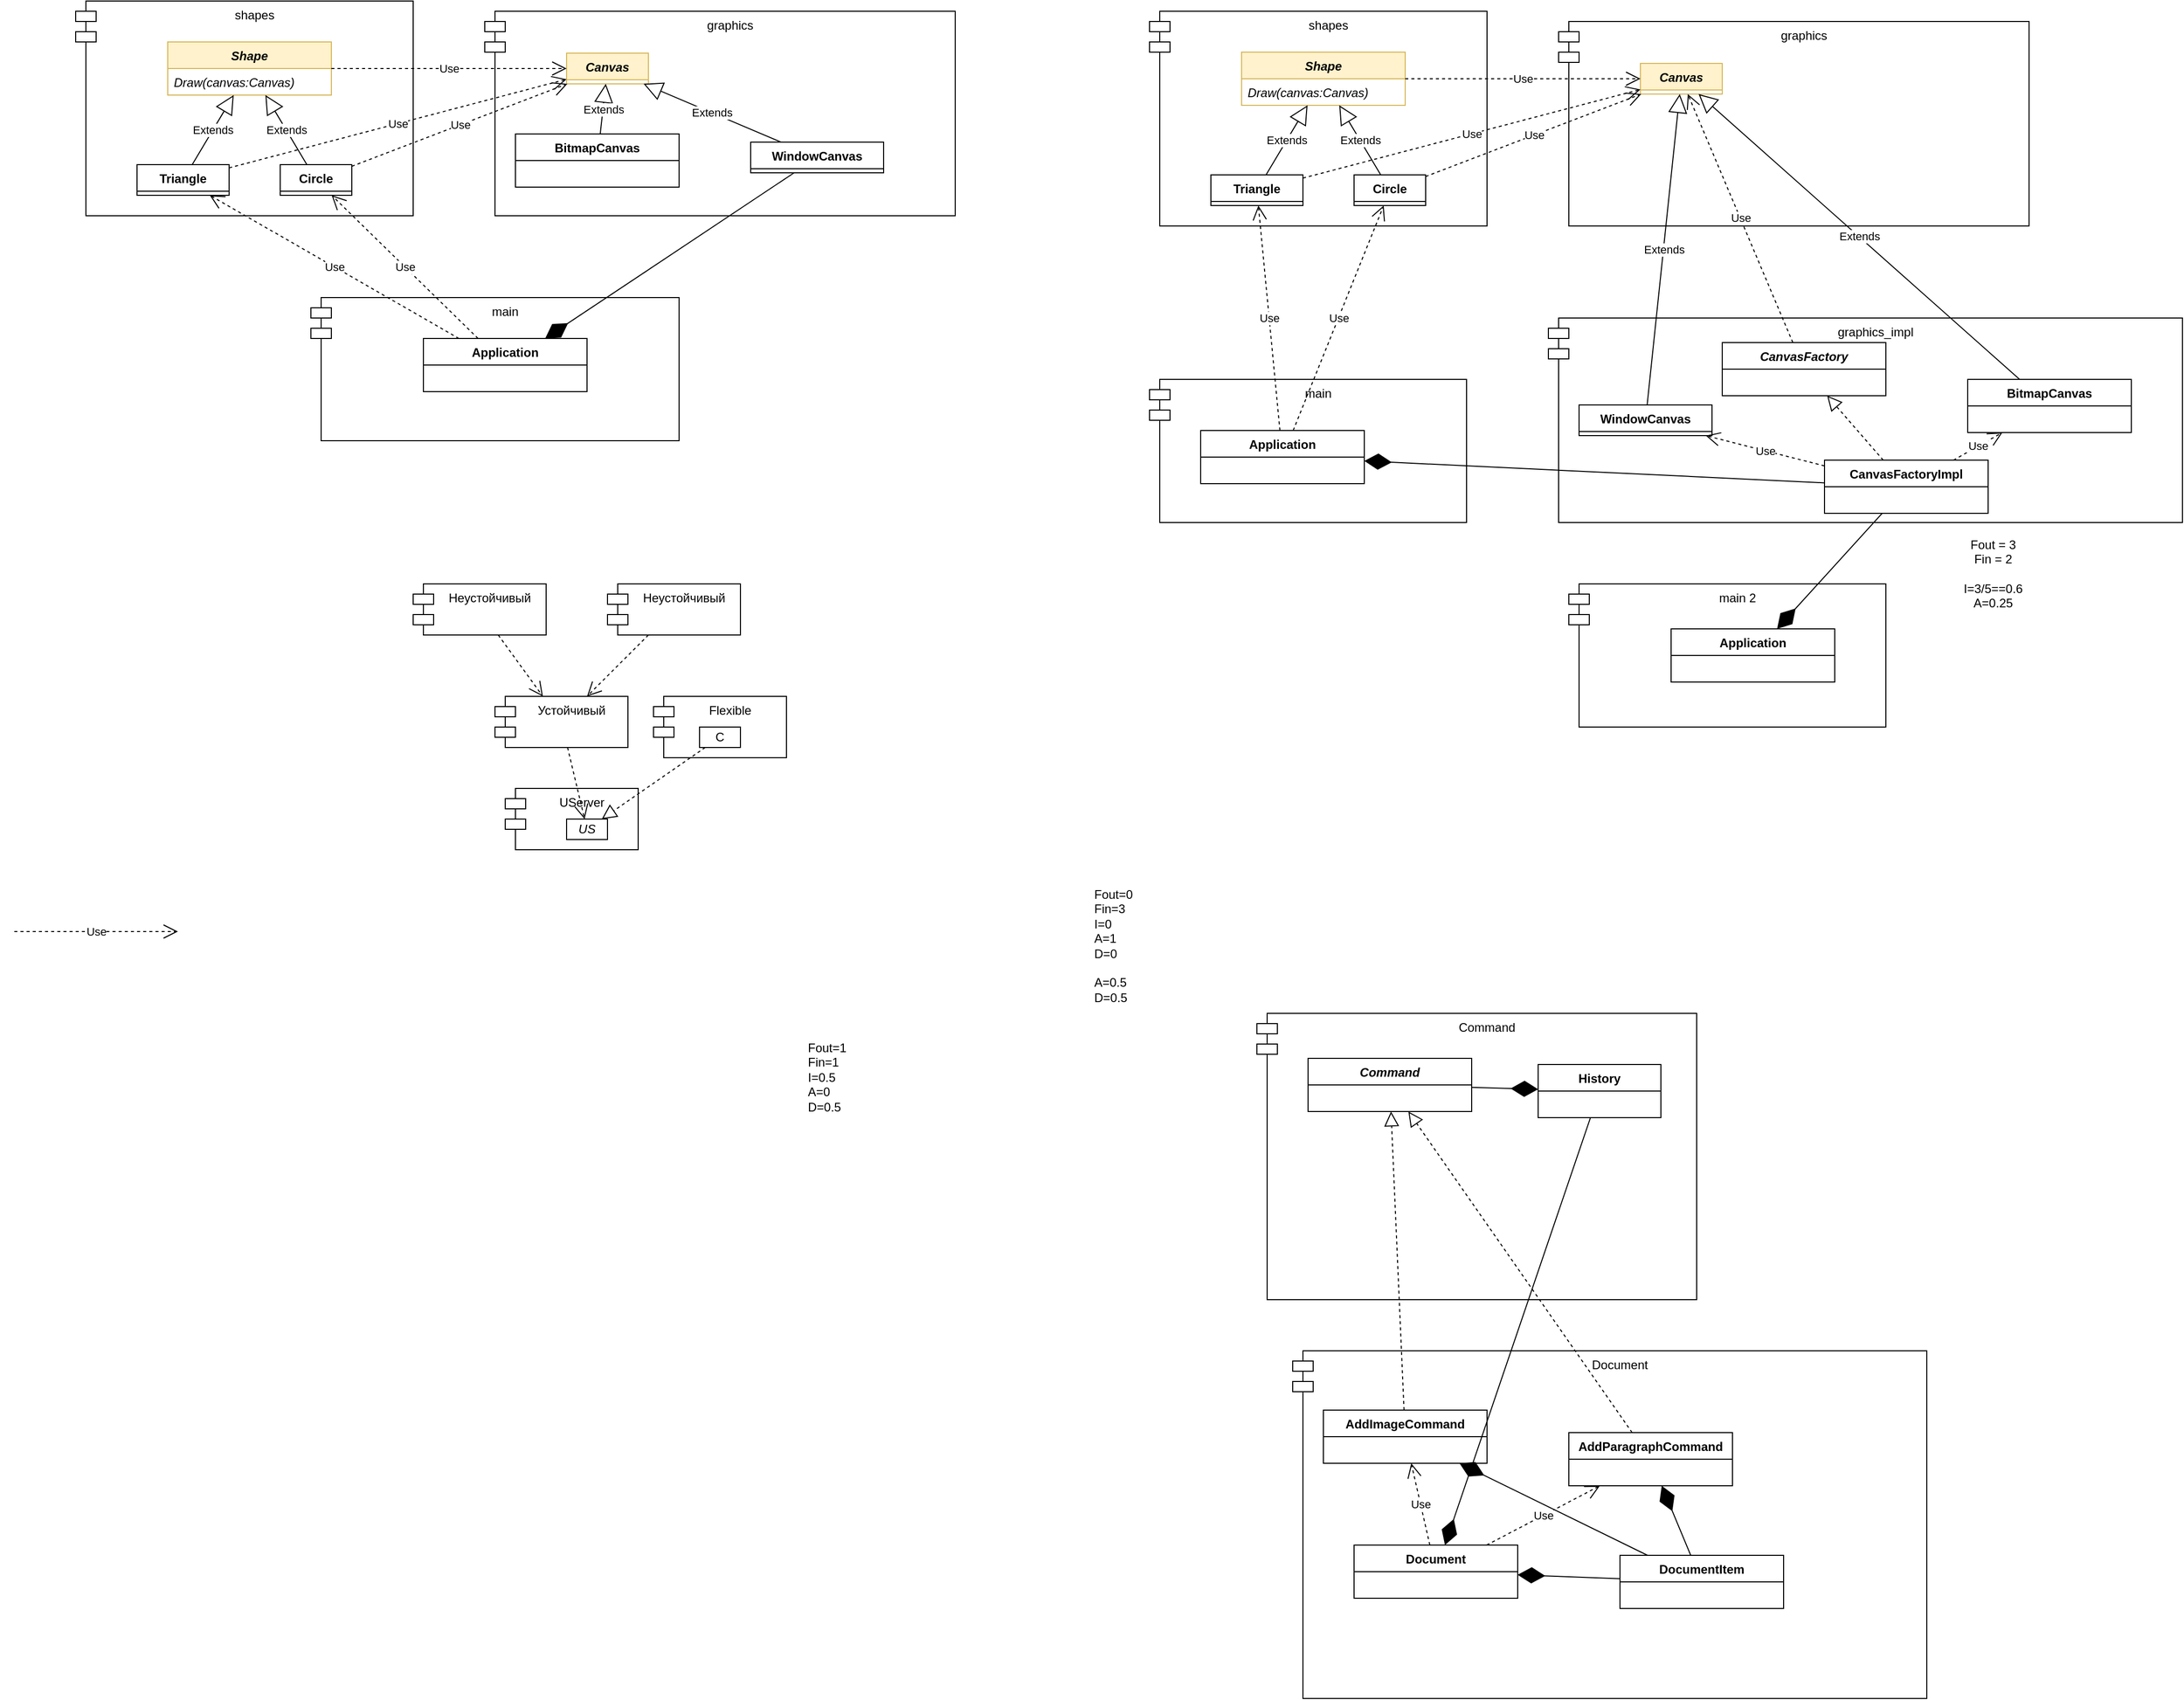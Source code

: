 <mxfile version="25.0.2">
  <diagram name="Page-1" id="x4i7u47j-QyjUtT9_2pe">
    <mxGraphModel dx="1195" dy="697" grid="1" gridSize="10" guides="1" tooltips="1" connect="1" arrows="1" fold="1" page="1" pageScale="1" pageWidth="850" pageHeight="1100" math="0" shadow="0">
      <root>
        <mxCell id="0" />
        <mxCell id="1" parent="0" />
        <mxCell id="hOXXNhxOfpeRh7P0uyk5-47" value="Document" style="shape=module;align=left;spacingLeft=20;align=center;verticalAlign=top;whiteSpace=wrap;html=1;" vertex="1" parent="1">
          <mxGeometry x="1310" y="1590" width="620" height="340" as="geometry" />
        </mxCell>
        <mxCell id="hOXXNhxOfpeRh7P0uyk5-25" value="main 2" style="shape=module;align=left;spacingLeft=20;align=center;verticalAlign=top;whiteSpace=wrap;html=1;" vertex="1" parent="1">
          <mxGeometry x="1580" y="840" width="310" height="140" as="geometry" />
        </mxCell>
        <mxCell id="hOXXNhxOfpeRh7P0uyk5-22" value="graphics_impl" style="shape=module;align=left;spacingLeft=20;align=center;verticalAlign=top;whiteSpace=wrap;html=1;" vertex="1" parent="1">
          <mxGeometry x="1560" y="580" width="620" height="200" as="geometry" />
        </mxCell>
        <mxCell id="hOXXNhxOfpeRh7P0uyk5-15" value="main" style="shape=module;align=left;spacingLeft=20;align=center;verticalAlign=top;whiteSpace=wrap;html=1;" vertex="1" parent="1">
          <mxGeometry x="1170" y="640" width="310" height="140" as="geometry" />
        </mxCell>
        <mxCell id="duJDVojoRx_qbbgkANKf-5" value="shapes" style="shape=module;align=left;spacingLeft=20;align=center;verticalAlign=top;whiteSpace=wrap;html=1;" parent="1" vertex="1">
          <mxGeometry x="120" y="270" width="330" height="210" as="geometry" />
        </mxCell>
        <mxCell id="duJDVojoRx_qbbgkANKf-10" value="Shape" style="swimlane;fontStyle=3;align=center;verticalAlign=top;childLayout=stackLayout;horizontal=1;startSize=26;horizontalStack=0;resizeParent=1;resizeParentMax=0;resizeLast=0;collapsible=1;marginBottom=0;whiteSpace=wrap;html=1;fillColor=#fff2cc;strokeColor=#d6b656;" parent="1" vertex="1">
          <mxGeometry x="210" y="310" width="160" height="52" as="geometry">
            <mxRectangle x="250" y="320" width="80" height="30" as="alternateBounds" />
          </mxGeometry>
        </mxCell>
        <mxCell id="duJDVojoRx_qbbgkANKf-16" value="Draw(canvas:Canvas)" style="text;strokeColor=none;fillColor=none;align=left;verticalAlign=top;spacingLeft=4;spacingRight=4;overflow=hidden;rotatable=0;points=[[0,0.5],[1,0.5]];portConstraint=eastwest;whiteSpace=wrap;html=1;fontStyle=2" parent="duJDVojoRx_qbbgkANKf-10" vertex="1">
          <mxGeometry y="26" width="160" height="26" as="geometry" />
        </mxCell>
        <mxCell id="duJDVojoRx_qbbgkANKf-14" value="Triangle" style="swimlane;fontStyle=1;align=center;verticalAlign=top;childLayout=stackLayout;horizontal=1;startSize=26;horizontalStack=0;resizeParent=1;resizeParentMax=0;resizeLast=0;collapsible=1;marginBottom=0;whiteSpace=wrap;html=1;" parent="1" vertex="1" collapsed="1">
          <mxGeometry x="180" y="430" width="90" height="30" as="geometry">
            <mxRectangle x="160" y="680" width="160" height="52" as="alternateBounds" />
          </mxGeometry>
        </mxCell>
        <mxCell id="duJDVojoRx_qbbgkANKf-15" value="Circle" style="swimlane;fontStyle=1;align=center;verticalAlign=top;childLayout=stackLayout;horizontal=1;startSize=26;horizontalStack=0;resizeParent=1;resizeParentMax=0;resizeLast=0;collapsible=1;marginBottom=0;whiteSpace=wrap;html=1;" parent="1" vertex="1" collapsed="1">
          <mxGeometry x="320" y="430" width="70" height="30" as="geometry">
            <mxRectangle x="360" y="680" width="160" height="52" as="alternateBounds" />
          </mxGeometry>
        </mxCell>
        <mxCell id="duJDVojoRx_qbbgkANKf-17" value="Extends" style="endArrow=block;endSize=16;endFill=0;html=1;rounded=0;" parent="1" source="duJDVojoRx_qbbgkANKf-14" target="duJDVojoRx_qbbgkANKf-10" edge="1">
          <mxGeometry width="160" relative="1" as="geometry">
            <mxPoint x="240" y="640" as="sourcePoint" />
            <mxPoint x="400" y="640" as="targetPoint" />
          </mxGeometry>
        </mxCell>
        <mxCell id="duJDVojoRx_qbbgkANKf-18" value="Extends" style="endArrow=block;endSize=16;endFill=0;html=1;rounded=0;" parent="1" source="duJDVojoRx_qbbgkANKf-15" target="duJDVojoRx_qbbgkANKf-10" edge="1">
          <mxGeometry width="160" relative="1" as="geometry">
            <mxPoint x="240" y="640" as="sourcePoint" />
            <mxPoint x="400" y="640" as="targetPoint" />
          </mxGeometry>
        </mxCell>
        <mxCell id="duJDVojoRx_qbbgkANKf-19" value="graphics" style="shape=module;align=left;spacingLeft=20;align=center;verticalAlign=top;whiteSpace=wrap;html=1;" parent="1" vertex="1">
          <mxGeometry x="520" y="280" width="460" height="200" as="geometry" />
        </mxCell>
        <mxCell id="duJDVojoRx_qbbgkANKf-24" value="&lt;i&gt;Canvas&lt;/i&gt;" style="swimlane;fontStyle=1;align=center;verticalAlign=top;childLayout=stackLayout;horizontal=1;startSize=26;horizontalStack=0;resizeParent=1;resizeParentMax=0;resizeLast=0;collapsible=1;marginBottom=0;whiteSpace=wrap;html=1;fillColor=#fff2cc;strokeColor=#d6b656;" parent="1" vertex="1" collapsed="1">
          <mxGeometry x="600" y="321" width="80" height="30" as="geometry">
            <mxRectangle x="660" y="280" width="160" height="52" as="alternateBounds" />
          </mxGeometry>
        </mxCell>
        <mxCell id="duJDVojoRx_qbbgkANKf-29" value="&lt;span style=&quot;font-style: normal;&quot;&gt;BitmapCanvas&lt;/span&gt;" style="swimlane;fontStyle=3;align=center;verticalAlign=top;childLayout=stackLayout;horizontal=1;startSize=26;horizontalStack=0;resizeParent=1;resizeParentMax=0;resizeLast=0;collapsible=1;marginBottom=0;whiteSpace=wrap;html=1;" parent="1" vertex="1">
          <mxGeometry x="550" y="400" width="160" height="52" as="geometry" />
        </mxCell>
        <mxCell id="duJDVojoRx_qbbgkANKf-30" value="&lt;span style=&quot;font-style: normal;&quot;&gt;WindowCanvas&lt;/span&gt;" style="swimlane;fontStyle=3;align=center;verticalAlign=top;childLayout=stackLayout;horizontal=1;startSize=26;horizontalStack=0;resizeParent=1;resizeParentMax=0;resizeLast=0;collapsible=1;marginBottom=0;whiteSpace=wrap;html=1;" parent="1" vertex="1" collapsed="1">
          <mxGeometry x="780" y="408" width="130" height="30" as="geometry">
            <mxRectangle x="780" y="408" width="160" height="52" as="alternateBounds" />
          </mxGeometry>
        </mxCell>
        <mxCell id="duJDVojoRx_qbbgkANKf-31" value="Use" style="endArrow=open;endSize=12;dashed=1;html=1;rounded=0;" parent="1" source="duJDVojoRx_qbbgkANKf-10" target="duJDVojoRx_qbbgkANKf-24" edge="1">
          <mxGeometry width="160" relative="1" as="geometry">
            <mxPoint x="510" y="560" as="sourcePoint" />
            <mxPoint x="670" y="560" as="targetPoint" />
          </mxGeometry>
        </mxCell>
        <mxCell id="duJDVojoRx_qbbgkANKf-32" value="Extends" style="endArrow=block;endSize=16;endFill=0;html=1;rounded=0;" parent="1" source="duJDVojoRx_qbbgkANKf-29" target="duJDVojoRx_qbbgkANKf-24" edge="1">
          <mxGeometry width="160" relative="1" as="geometry">
            <mxPoint x="700" y="560" as="sourcePoint" />
            <mxPoint x="860" y="560" as="targetPoint" />
          </mxGeometry>
        </mxCell>
        <mxCell id="duJDVojoRx_qbbgkANKf-33" value="Extends" style="endArrow=block;endSize=16;endFill=0;html=1;rounded=0;" parent="1" source="duJDVojoRx_qbbgkANKf-30" target="duJDVojoRx_qbbgkANKf-24" edge="1">
          <mxGeometry width="160" relative="1" as="geometry">
            <mxPoint x="700" y="560" as="sourcePoint" />
            <mxPoint x="860" y="560" as="targetPoint" />
          </mxGeometry>
        </mxCell>
        <mxCell id="duJDVojoRx_qbbgkANKf-34" value="main" style="shape=module;align=left;spacingLeft=20;align=center;verticalAlign=top;whiteSpace=wrap;html=1;" parent="1" vertex="1">
          <mxGeometry x="350" y="560" width="360" height="140" as="geometry" />
        </mxCell>
        <mxCell id="duJDVojoRx_qbbgkANKf-35" value="Application" style="swimlane;fontStyle=1;align=center;verticalAlign=top;childLayout=stackLayout;horizontal=1;startSize=26;horizontalStack=0;resizeParent=1;resizeParentMax=0;resizeLast=0;collapsible=1;marginBottom=0;whiteSpace=wrap;html=1;" parent="1" vertex="1">
          <mxGeometry x="460" y="600" width="160" height="52" as="geometry" />
        </mxCell>
        <mxCell id="duJDVojoRx_qbbgkANKf-39" value="" style="endArrow=diamondThin;endFill=1;endSize=24;html=1;rounded=0;" parent="1" source="duJDVojoRx_qbbgkANKf-30" target="duJDVojoRx_qbbgkANKf-35" edge="1">
          <mxGeometry width="160" relative="1" as="geometry">
            <mxPoint x="500" y="530" as="sourcePoint" />
            <mxPoint x="660" y="530" as="targetPoint" />
          </mxGeometry>
        </mxCell>
        <mxCell id="duJDVojoRx_qbbgkANKf-40" value="Use" style="endArrow=open;endSize=12;dashed=1;html=1;rounded=0;" parent="1" source="duJDVojoRx_qbbgkANKf-35" target="duJDVojoRx_qbbgkANKf-15" edge="1">
          <mxGeometry width="160" relative="1" as="geometry">
            <mxPoint x="400" y="560" as="sourcePoint" />
            <mxPoint x="560" y="560" as="targetPoint" />
          </mxGeometry>
        </mxCell>
        <mxCell id="duJDVojoRx_qbbgkANKf-41" value="Use" style="endArrow=open;endSize=12;dashed=1;html=1;rounded=0;" parent="1" source="duJDVojoRx_qbbgkANKf-35" target="duJDVojoRx_qbbgkANKf-14" edge="1">
          <mxGeometry width="160" relative="1" as="geometry">
            <mxPoint x="400" y="560" as="sourcePoint" />
            <mxPoint x="560" y="560" as="targetPoint" />
          </mxGeometry>
        </mxCell>
        <mxCell id="duJDVojoRx_qbbgkANKf-42" value="Use" style="endArrow=open;endSize=12;dashed=1;html=1;rounded=0;" parent="1" source="duJDVojoRx_qbbgkANKf-15" target="duJDVojoRx_qbbgkANKf-24" edge="1">
          <mxGeometry width="160" relative="1" as="geometry">
            <mxPoint x="460" y="500" as="sourcePoint" />
            <mxPoint x="620" y="500" as="targetPoint" />
          </mxGeometry>
        </mxCell>
        <mxCell id="duJDVojoRx_qbbgkANKf-43" value="Use" style="endArrow=open;endSize=12;dashed=1;html=1;rounded=0;" parent="1" source="duJDVojoRx_qbbgkANKf-14" target="duJDVojoRx_qbbgkANKf-24" edge="1">
          <mxGeometry width="160" relative="1" as="geometry">
            <mxPoint x="460" y="500" as="sourcePoint" />
            <mxPoint x="620" y="500" as="targetPoint" />
          </mxGeometry>
        </mxCell>
        <mxCell id="duJDVojoRx_qbbgkANKf-44" value="Неустойчивый" style="shape=module;align=left;spacingLeft=20;align=center;verticalAlign=top;whiteSpace=wrap;html=1;" parent="1" vertex="1">
          <mxGeometry x="450" y="840" width="130" height="50" as="geometry" />
        </mxCell>
        <mxCell id="duJDVojoRx_qbbgkANKf-45" value="Неустойчивый" style="shape=module;align=left;spacingLeft=20;align=center;verticalAlign=top;whiteSpace=wrap;html=1;" parent="1" vertex="1">
          <mxGeometry x="640" y="840" width="130" height="50" as="geometry" />
        </mxCell>
        <mxCell id="duJDVojoRx_qbbgkANKf-46" value="Устойчивый" style="shape=module;align=left;spacingLeft=20;align=center;verticalAlign=top;whiteSpace=wrap;html=1;" parent="1" vertex="1">
          <mxGeometry x="530" y="950" width="130" height="50" as="geometry" />
        </mxCell>
        <mxCell id="duJDVojoRx_qbbgkANKf-47" value="UServer" style="shape=module;align=left;spacingLeft=20;align=center;verticalAlign=top;whiteSpace=wrap;html=1;" parent="1" vertex="1">
          <mxGeometry x="540" y="1040" width="130" height="60" as="geometry" />
        </mxCell>
        <mxCell id="duJDVojoRx_qbbgkANKf-48" value="US" style="html=1;whiteSpace=wrap;fontStyle=2" parent="1" vertex="1">
          <mxGeometry x="600" y="1070" width="40" height="20" as="geometry" />
        </mxCell>
        <mxCell id="duJDVojoRx_qbbgkANKf-49" value="Flexible" style="shape=module;align=left;spacingLeft=20;align=center;verticalAlign=top;whiteSpace=wrap;html=1;" parent="1" vertex="1">
          <mxGeometry x="685" y="950" width="130" height="60" as="geometry" />
        </mxCell>
        <mxCell id="duJDVojoRx_qbbgkANKf-50" value="C" style="html=1;whiteSpace=wrap;fontStyle=0" parent="1" vertex="1">
          <mxGeometry x="730" y="980" width="40" height="20" as="geometry" />
        </mxCell>
        <mxCell id="duJDVojoRx_qbbgkANKf-52" value="" style="endArrow=open;endSize=12;dashed=1;html=1;rounded=0;" parent="1" source="duJDVojoRx_qbbgkANKf-46" target="duJDVojoRx_qbbgkANKf-48" edge="1">
          <mxGeometry width="160" relative="1" as="geometry">
            <mxPoint x="150" y="920" as="sourcePoint" />
            <mxPoint x="310" y="920" as="targetPoint" />
          </mxGeometry>
        </mxCell>
        <mxCell id="duJDVojoRx_qbbgkANKf-53" value="" style="endArrow=open;endSize=12;dashed=1;html=1;rounded=0;" parent="1" source="duJDVojoRx_qbbgkANKf-45" target="duJDVojoRx_qbbgkANKf-46" edge="1">
          <mxGeometry width="160" relative="1" as="geometry">
            <mxPoint x="611" y="1010" as="sourcePoint" />
            <mxPoint x="628" y="1080" as="targetPoint" />
          </mxGeometry>
        </mxCell>
        <mxCell id="duJDVojoRx_qbbgkANKf-54" value="" style="endArrow=open;endSize=12;dashed=1;html=1;rounded=0;" parent="1" source="duJDVojoRx_qbbgkANKf-44" target="duJDVojoRx_qbbgkANKf-46" edge="1">
          <mxGeometry width="160" relative="1" as="geometry">
            <mxPoint x="690" y="900" as="sourcePoint" />
            <mxPoint x="630" y="960" as="targetPoint" />
          </mxGeometry>
        </mxCell>
        <mxCell id="duJDVojoRx_qbbgkANKf-55" value="Use" style="endArrow=open;endSize=12;dashed=1;html=1;rounded=0;" parent="1" edge="1">
          <mxGeometry width="160" relative="1" as="geometry">
            <mxPoint x="60" y="1180" as="sourcePoint" />
            <mxPoint x="220" y="1180" as="targetPoint" />
          </mxGeometry>
        </mxCell>
        <mxCell id="duJDVojoRx_qbbgkANKf-56" value="" style="endArrow=block;dashed=1;endFill=0;endSize=12;html=1;rounded=0;" parent="1" source="duJDVojoRx_qbbgkANKf-50" target="duJDVojoRx_qbbgkANKf-48" edge="1">
          <mxGeometry width="160" relative="1" as="geometry">
            <mxPoint x="720" y="1110" as="sourcePoint" />
            <mxPoint x="880" y="1110" as="targetPoint" />
          </mxGeometry>
        </mxCell>
        <mxCell id="hOXXNhxOfpeRh7P0uyk5-1" value="shapes" style="shape=module;align=left;spacingLeft=20;align=center;verticalAlign=top;whiteSpace=wrap;html=1;" vertex="1" parent="1">
          <mxGeometry x="1170" y="280" width="330" height="210" as="geometry" />
        </mxCell>
        <mxCell id="hOXXNhxOfpeRh7P0uyk5-2" value="Shape" style="swimlane;fontStyle=3;align=center;verticalAlign=top;childLayout=stackLayout;horizontal=1;startSize=26;horizontalStack=0;resizeParent=1;resizeParentMax=0;resizeLast=0;collapsible=1;marginBottom=0;whiteSpace=wrap;html=1;fillColor=#fff2cc;strokeColor=#d6b656;" vertex="1" parent="1">
          <mxGeometry x="1260" y="320" width="160" height="52" as="geometry">
            <mxRectangle x="250" y="320" width="80" height="30" as="alternateBounds" />
          </mxGeometry>
        </mxCell>
        <mxCell id="hOXXNhxOfpeRh7P0uyk5-3" value="Draw(canvas:Canvas)" style="text;strokeColor=none;fillColor=none;align=left;verticalAlign=top;spacingLeft=4;spacingRight=4;overflow=hidden;rotatable=0;points=[[0,0.5],[1,0.5]];portConstraint=eastwest;whiteSpace=wrap;html=1;fontStyle=2" vertex="1" parent="hOXXNhxOfpeRh7P0uyk5-2">
          <mxGeometry y="26" width="160" height="26" as="geometry" />
        </mxCell>
        <mxCell id="hOXXNhxOfpeRh7P0uyk5-4" value="Triangle" style="swimlane;fontStyle=1;align=center;verticalAlign=top;childLayout=stackLayout;horizontal=1;startSize=26;horizontalStack=0;resizeParent=1;resizeParentMax=0;resizeLast=0;collapsible=1;marginBottom=0;whiteSpace=wrap;html=1;" vertex="1" collapsed="1" parent="1">
          <mxGeometry x="1230" y="440" width="90" height="30" as="geometry">
            <mxRectangle x="160" y="680" width="160" height="52" as="alternateBounds" />
          </mxGeometry>
        </mxCell>
        <mxCell id="hOXXNhxOfpeRh7P0uyk5-5" value="Circle" style="swimlane;fontStyle=1;align=center;verticalAlign=top;childLayout=stackLayout;horizontal=1;startSize=26;horizontalStack=0;resizeParent=1;resizeParentMax=0;resizeLast=0;collapsible=1;marginBottom=0;whiteSpace=wrap;html=1;" vertex="1" collapsed="1" parent="1">
          <mxGeometry x="1370" y="440" width="70" height="30" as="geometry">
            <mxRectangle x="360" y="680" width="160" height="52" as="alternateBounds" />
          </mxGeometry>
        </mxCell>
        <mxCell id="hOXXNhxOfpeRh7P0uyk5-6" value="Extends" style="endArrow=block;endSize=16;endFill=0;html=1;rounded=0;" edge="1" source="hOXXNhxOfpeRh7P0uyk5-4" target="hOXXNhxOfpeRh7P0uyk5-2" parent="1">
          <mxGeometry width="160" relative="1" as="geometry">
            <mxPoint x="1290" y="650" as="sourcePoint" />
            <mxPoint x="1450" y="650" as="targetPoint" />
          </mxGeometry>
        </mxCell>
        <mxCell id="hOXXNhxOfpeRh7P0uyk5-7" value="Extends" style="endArrow=block;endSize=16;endFill=0;html=1;rounded=0;" edge="1" source="hOXXNhxOfpeRh7P0uyk5-5" target="hOXXNhxOfpeRh7P0uyk5-2" parent="1">
          <mxGeometry width="160" relative="1" as="geometry">
            <mxPoint x="1290" y="650" as="sourcePoint" />
            <mxPoint x="1450" y="650" as="targetPoint" />
          </mxGeometry>
        </mxCell>
        <mxCell id="hOXXNhxOfpeRh7P0uyk5-8" value="graphics" style="shape=module;align=left;spacingLeft=20;align=center;verticalAlign=top;whiteSpace=wrap;html=1;" vertex="1" parent="1">
          <mxGeometry x="1570" y="290" width="460" height="200" as="geometry" />
        </mxCell>
        <mxCell id="hOXXNhxOfpeRh7P0uyk5-9" value="&lt;i&gt;Canvas&lt;/i&gt;" style="swimlane;fontStyle=1;align=center;verticalAlign=top;childLayout=stackLayout;horizontal=1;startSize=26;horizontalStack=0;resizeParent=1;resizeParentMax=0;resizeLast=0;collapsible=1;marginBottom=0;whiteSpace=wrap;html=1;fillColor=#fff2cc;strokeColor=#d6b656;" vertex="1" collapsed="1" parent="1">
          <mxGeometry x="1650" y="331" width="80" height="30" as="geometry">
            <mxRectangle x="660" y="280" width="160" height="52" as="alternateBounds" />
          </mxGeometry>
        </mxCell>
        <mxCell id="hOXXNhxOfpeRh7P0uyk5-10" value="&lt;span style=&quot;font-style: normal;&quot;&gt;BitmapCanvas&lt;/span&gt;" style="swimlane;fontStyle=3;align=center;verticalAlign=top;childLayout=stackLayout;horizontal=1;startSize=26;horizontalStack=0;resizeParent=1;resizeParentMax=0;resizeLast=0;collapsible=1;marginBottom=0;whiteSpace=wrap;html=1;" vertex="1" parent="1">
          <mxGeometry x="1970" y="640" width="160" height="52" as="geometry" />
        </mxCell>
        <mxCell id="hOXXNhxOfpeRh7P0uyk5-11" value="&lt;span style=&quot;font-style: normal;&quot;&gt;WindowCanvas&lt;/span&gt;" style="swimlane;fontStyle=3;align=center;verticalAlign=top;childLayout=stackLayout;horizontal=1;startSize=26;horizontalStack=0;resizeParent=1;resizeParentMax=0;resizeLast=0;collapsible=1;marginBottom=0;whiteSpace=wrap;html=1;" vertex="1" collapsed="1" parent="1">
          <mxGeometry x="1590" y="665" width="130" height="30" as="geometry">
            <mxRectangle x="780" y="408" width="160" height="52" as="alternateBounds" />
          </mxGeometry>
        </mxCell>
        <mxCell id="hOXXNhxOfpeRh7P0uyk5-12" value="Use" style="endArrow=open;endSize=12;dashed=1;html=1;rounded=0;" edge="1" source="hOXXNhxOfpeRh7P0uyk5-2" target="hOXXNhxOfpeRh7P0uyk5-9" parent="1">
          <mxGeometry width="160" relative="1" as="geometry">
            <mxPoint x="1560" y="570" as="sourcePoint" />
            <mxPoint x="1720" y="570" as="targetPoint" />
          </mxGeometry>
        </mxCell>
        <mxCell id="hOXXNhxOfpeRh7P0uyk5-13" value="Extends" style="endArrow=block;endSize=16;endFill=0;html=1;rounded=0;" edge="1" source="hOXXNhxOfpeRh7P0uyk5-10" target="hOXXNhxOfpeRh7P0uyk5-9" parent="1">
          <mxGeometry width="160" relative="1" as="geometry">
            <mxPoint x="1750" y="570" as="sourcePoint" />
            <mxPoint x="1910" y="570" as="targetPoint" />
          </mxGeometry>
        </mxCell>
        <mxCell id="hOXXNhxOfpeRh7P0uyk5-14" value="Extends" style="endArrow=block;endSize=16;endFill=0;html=1;rounded=0;" edge="1" source="hOXXNhxOfpeRh7P0uyk5-11" target="hOXXNhxOfpeRh7P0uyk5-9" parent="1">
          <mxGeometry width="160" relative="1" as="geometry">
            <mxPoint x="1750" y="570" as="sourcePoint" />
            <mxPoint x="1910" y="570" as="targetPoint" />
          </mxGeometry>
        </mxCell>
        <mxCell id="hOXXNhxOfpeRh7P0uyk5-16" value="Application" style="swimlane;fontStyle=1;align=center;verticalAlign=top;childLayout=stackLayout;horizontal=1;startSize=26;horizontalStack=0;resizeParent=1;resizeParentMax=0;resizeLast=0;collapsible=1;marginBottom=0;whiteSpace=wrap;html=1;" vertex="1" parent="1">
          <mxGeometry x="1220" y="690" width="160" height="52" as="geometry" />
        </mxCell>
        <mxCell id="hOXXNhxOfpeRh7P0uyk5-17" value="" style="endArrow=diamondThin;endFill=1;endSize=24;html=1;rounded=0;" edge="1" source="hOXXNhxOfpeRh7P0uyk5-31" target="hOXXNhxOfpeRh7P0uyk5-26" parent="1">
          <mxGeometry width="160" relative="1" as="geometry">
            <mxPoint x="1320" y="500" as="sourcePoint" />
            <mxPoint x="1480" y="500" as="targetPoint" />
          </mxGeometry>
        </mxCell>
        <mxCell id="hOXXNhxOfpeRh7P0uyk5-18" value="Use" style="endArrow=open;endSize=12;dashed=1;html=1;rounded=0;" edge="1" source="hOXXNhxOfpeRh7P0uyk5-16" target="hOXXNhxOfpeRh7P0uyk5-5" parent="1">
          <mxGeometry width="160" relative="1" as="geometry">
            <mxPoint x="1450" y="570" as="sourcePoint" />
            <mxPoint x="1610" y="570" as="targetPoint" />
          </mxGeometry>
        </mxCell>
        <mxCell id="hOXXNhxOfpeRh7P0uyk5-19" value="Use" style="endArrow=open;endSize=12;dashed=1;html=1;rounded=0;" edge="1" source="hOXXNhxOfpeRh7P0uyk5-16" target="hOXXNhxOfpeRh7P0uyk5-4" parent="1">
          <mxGeometry width="160" relative="1" as="geometry">
            <mxPoint x="1450" y="570" as="sourcePoint" />
            <mxPoint x="1610" y="570" as="targetPoint" />
          </mxGeometry>
        </mxCell>
        <mxCell id="hOXXNhxOfpeRh7P0uyk5-20" value="Use" style="endArrow=open;endSize=12;dashed=1;html=1;rounded=0;" edge="1" source="hOXXNhxOfpeRh7P0uyk5-5" target="hOXXNhxOfpeRh7P0uyk5-9" parent="1">
          <mxGeometry width="160" relative="1" as="geometry">
            <mxPoint x="1510" y="510" as="sourcePoint" />
            <mxPoint x="1670" y="510" as="targetPoint" />
          </mxGeometry>
        </mxCell>
        <mxCell id="hOXXNhxOfpeRh7P0uyk5-21" value="Use" style="endArrow=open;endSize=12;dashed=1;html=1;rounded=0;" edge="1" source="hOXXNhxOfpeRh7P0uyk5-4" target="hOXXNhxOfpeRh7P0uyk5-9" parent="1">
          <mxGeometry width="160" relative="1" as="geometry">
            <mxPoint x="1510" y="510" as="sourcePoint" />
            <mxPoint x="1670" y="510" as="targetPoint" />
          </mxGeometry>
        </mxCell>
        <mxCell id="hOXXNhxOfpeRh7P0uyk5-24" value="Fout = 3&lt;div&gt;Fin = 2&lt;/div&gt;&lt;div&gt;&lt;br&gt;&lt;/div&gt;&lt;div&gt;&lt;span style=&quot;background-color: initial;&quot;&gt;I=3/5==0.6&lt;/span&gt;&lt;br&gt;&lt;/div&gt;&lt;div&gt;&lt;span style=&quot;background-color: initial;&quot;&gt;A=0.25&lt;/span&gt;&lt;/div&gt;" style="text;html=1;align=center;verticalAlign=middle;whiteSpace=wrap;rounded=0;" vertex="1" parent="1">
          <mxGeometry x="1930" y="790" width="130" height="80" as="geometry" />
        </mxCell>
        <mxCell id="hOXXNhxOfpeRh7P0uyk5-26" value="Application" style="swimlane;fontStyle=1;align=center;verticalAlign=top;childLayout=stackLayout;horizontal=1;startSize=26;horizontalStack=0;resizeParent=1;resizeParentMax=0;resizeLast=0;collapsible=1;marginBottom=0;whiteSpace=wrap;html=1;" vertex="1" parent="1">
          <mxGeometry x="1680" y="884" width="160" height="52" as="geometry" />
        </mxCell>
        <mxCell id="hOXXNhxOfpeRh7P0uyk5-27" value="" style="endArrow=diamondThin;endFill=1;endSize=24;html=1;rounded=0;" edge="1" parent="1" source="hOXXNhxOfpeRh7P0uyk5-31" target="hOXXNhxOfpeRh7P0uyk5-16">
          <mxGeometry width="160" relative="1" as="geometry">
            <mxPoint x="1878" y="735" as="sourcePoint" />
            <mxPoint x="1742" y="900" as="targetPoint" />
          </mxGeometry>
        </mxCell>
        <mxCell id="hOXXNhxOfpeRh7P0uyk5-28" value="&lt;span style=&quot;&quot;&gt;CanvasFactory&lt;/span&gt;" style="swimlane;fontStyle=3;align=center;verticalAlign=top;childLayout=stackLayout;horizontal=1;startSize=26;horizontalStack=0;resizeParent=1;resizeParentMax=0;resizeLast=0;collapsible=1;marginBottom=0;whiteSpace=wrap;html=1;" vertex="1" parent="1">
          <mxGeometry x="1730" y="604" width="160" height="52" as="geometry" />
        </mxCell>
        <mxCell id="hOXXNhxOfpeRh7P0uyk5-31" value="&lt;span style=&quot;font-style: normal;&quot;&gt;CanvasFactoryImpl&lt;/span&gt;" style="swimlane;fontStyle=3;align=center;verticalAlign=top;childLayout=stackLayout;horizontal=1;startSize=26;horizontalStack=0;resizeParent=1;resizeParentMax=0;resizeLast=0;collapsible=1;marginBottom=0;whiteSpace=wrap;html=1;" vertex="1" parent="1">
          <mxGeometry x="1830" y="719" width="160" height="52" as="geometry" />
        </mxCell>
        <mxCell id="hOXXNhxOfpeRh7P0uyk5-32" value="Use" style="endArrow=open;endSize=12;dashed=1;html=1;rounded=0;" edge="1" parent="1" source="hOXXNhxOfpeRh7P0uyk5-31" target="hOXXNhxOfpeRh7P0uyk5-11">
          <mxGeometry width="160" relative="1" as="geometry">
            <mxPoint x="1840" y="820" as="sourcePoint" />
            <mxPoint x="2000" y="820" as="targetPoint" />
          </mxGeometry>
        </mxCell>
        <mxCell id="hOXXNhxOfpeRh7P0uyk5-33" value="Use" style="endArrow=open;endSize=12;dashed=1;html=1;rounded=0;" edge="1" parent="1" source="hOXXNhxOfpeRh7P0uyk5-31" target="hOXXNhxOfpeRh7P0uyk5-10">
          <mxGeometry width="160" relative="1" as="geometry">
            <mxPoint x="1840" y="820" as="sourcePoint" />
            <mxPoint x="2000" y="820" as="targetPoint" />
          </mxGeometry>
        </mxCell>
        <mxCell id="hOXXNhxOfpeRh7P0uyk5-34" value="" style="endArrow=block;dashed=1;endFill=0;endSize=12;html=1;rounded=0;" edge="1" parent="1" source="hOXXNhxOfpeRh7P0uyk5-31" target="hOXXNhxOfpeRh7P0uyk5-28">
          <mxGeometry width="160" relative="1" as="geometry">
            <mxPoint x="1810" y="810" as="sourcePoint" />
            <mxPoint x="1970" y="810" as="targetPoint" />
          </mxGeometry>
        </mxCell>
        <mxCell id="hOXXNhxOfpeRh7P0uyk5-35" value="Use" style="endArrow=open;endSize=12;dashed=1;html=1;rounded=0;" edge="1" parent="1" source="hOXXNhxOfpeRh7P0uyk5-28" target="hOXXNhxOfpeRh7P0uyk5-9">
          <mxGeometry width="160" relative="1" as="geometry">
            <mxPoint x="1740" y="530" as="sourcePoint" />
            <mxPoint x="1900" y="530" as="targetPoint" />
          </mxGeometry>
        </mxCell>
        <mxCell id="hOXXNhxOfpeRh7P0uyk5-40" value="Command" style="shape=module;align=left;spacingLeft=20;align=center;verticalAlign=top;whiteSpace=wrap;html=1;" vertex="1" parent="1">
          <mxGeometry x="1275" y="1260" width="430" height="280" as="geometry" />
        </mxCell>
        <mxCell id="hOXXNhxOfpeRh7P0uyk5-41" value="Command" style="swimlane;fontStyle=3;align=center;verticalAlign=top;childLayout=stackLayout;horizontal=1;startSize=26;horizontalStack=0;resizeParent=1;resizeParentMax=0;resizeLast=0;collapsible=1;marginBottom=0;whiteSpace=wrap;html=1;" vertex="1" parent="1">
          <mxGeometry x="1325" y="1304" width="160" height="52" as="geometry" />
        </mxCell>
        <mxCell id="hOXXNhxOfpeRh7P0uyk5-45" value="&lt;span style=&quot;font-style: normal;&quot;&gt;AddImageCommand&lt;/span&gt;" style="swimlane;fontStyle=3;align=center;verticalAlign=top;childLayout=stackLayout;horizontal=1;startSize=26;horizontalStack=0;resizeParent=1;resizeParentMax=0;resizeLast=0;collapsible=1;marginBottom=0;whiteSpace=wrap;html=1;" vertex="1" parent="1">
          <mxGeometry x="1340" y="1648" width="160" height="52" as="geometry" />
        </mxCell>
        <mxCell id="hOXXNhxOfpeRh7P0uyk5-46" value="&lt;span style=&quot;font-style: normal;&quot;&gt;AddParagraphCommand&lt;/span&gt;" style="swimlane;fontStyle=3;align=center;verticalAlign=top;childLayout=stackLayout;horizontal=1;startSize=26;horizontalStack=0;resizeParent=1;resizeParentMax=0;resizeLast=0;collapsible=1;marginBottom=0;whiteSpace=wrap;html=1;" vertex="1" parent="1">
          <mxGeometry x="1580" y="1670" width="160" height="52" as="geometry" />
        </mxCell>
        <mxCell id="hOXXNhxOfpeRh7P0uyk5-48" value="&lt;span style=&quot;font-style: normal;&quot;&gt;Document&lt;/span&gt;" style="swimlane;fontStyle=3;align=center;verticalAlign=top;childLayout=stackLayout;horizontal=1;startSize=26;horizontalStack=0;resizeParent=1;resizeParentMax=0;resizeLast=0;collapsible=1;marginBottom=0;whiteSpace=wrap;html=1;" vertex="1" parent="1">
          <mxGeometry x="1370" y="1780" width="160" height="52" as="geometry" />
        </mxCell>
        <mxCell id="hOXXNhxOfpeRh7P0uyk5-50" value="&lt;span style=&quot;font-style: normal;&quot;&gt;History&lt;/span&gt;" style="swimlane;fontStyle=3;align=center;verticalAlign=top;childLayout=stackLayout;horizontal=1;startSize=26;horizontalStack=0;resizeParent=1;resizeParentMax=0;resizeLast=0;collapsible=1;marginBottom=0;whiteSpace=wrap;html=1;" vertex="1" parent="1">
          <mxGeometry x="1550" y="1310" width="120" height="52" as="geometry" />
        </mxCell>
        <mxCell id="hOXXNhxOfpeRh7P0uyk5-51" value="" style="endArrow=diamondThin;endFill=1;endSize=24;html=1;rounded=0;" edge="1" parent="1" source="hOXXNhxOfpeRh7P0uyk5-50" target="hOXXNhxOfpeRh7P0uyk5-48">
          <mxGeometry width="160" relative="1" as="geometry">
            <mxPoint x="1280" y="1570" as="sourcePoint" />
            <mxPoint x="1440" y="1570" as="targetPoint" />
          </mxGeometry>
        </mxCell>
        <mxCell id="hOXXNhxOfpeRh7P0uyk5-52" value="Use" style="endArrow=open;endSize=12;dashed=1;html=1;rounded=0;" edge="1" parent="1" source="hOXXNhxOfpeRh7P0uyk5-48" target="hOXXNhxOfpeRh7P0uyk5-45">
          <mxGeometry width="160" relative="1" as="geometry">
            <mxPoint x="1430" y="1600" as="sourcePoint" />
            <mxPoint x="1590" y="1600" as="targetPoint" />
          </mxGeometry>
        </mxCell>
        <mxCell id="hOXXNhxOfpeRh7P0uyk5-53" value="Use" style="endArrow=open;endSize=12;dashed=1;html=1;rounded=0;" edge="1" parent="1" source="hOXXNhxOfpeRh7P0uyk5-48" target="hOXXNhxOfpeRh7P0uyk5-46">
          <mxGeometry width="160" relative="1" as="geometry">
            <mxPoint x="1430" y="1600" as="sourcePoint" />
            <mxPoint x="1590" y="1600" as="targetPoint" />
          </mxGeometry>
        </mxCell>
        <mxCell id="hOXXNhxOfpeRh7P0uyk5-54" value="" style="endArrow=diamondThin;endFill=1;endSize=24;html=1;rounded=0;" edge="1" parent="1" source="hOXXNhxOfpeRh7P0uyk5-41" target="hOXXNhxOfpeRh7P0uyk5-50">
          <mxGeometry width="160" relative="1" as="geometry">
            <mxPoint x="960" y="1790" as="sourcePoint" />
            <mxPoint x="1120" y="1790" as="targetPoint" />
          </mxGeometry>
        </mxCell>
        <mxCell id="hOXXNhxOfpeRh7P0uyk5-55" value="&lt;span style=&quot;font-style: normal;&quot;&gt;DocumentItem&lt;/span&gt;" style="swimlane;fontStyle=3;align=center;verticalAlign=top;childLayout=stackLayout;horizontal=1;startSize=26;horizontalStack=0;resizeParent=1;resizeParentMax=0;resizeLast=0;collapsible=1;marginBottom=0;whiteSpace=wrap;html=1;" vertex="1" parent="1">
          <mxGeometry x="1630" y="1790" width="160" height="52" as="geometry" />
        </mxCell>
        <mxCell id="hOXXNhxOfpeRh7P0uyk5-56" value="" style="endArrow=diamondThin;endFill=1;endSize=24;html=1;rounded=0;" edge="1" parent="1" source="hOXXNhxOfpeRh7P0uyk5-55" target="hOXXNhxOfpeRh7P0uyk5-48">
          <mxGeometry width="160" relative="1" as="geometry">
            <mxPoint x="1410" y="1880" as="sourcePoint" />
            <mxPoint x="1570" y="1880" as="targetPoint" />
          </mxGeometry>
        </mxCell>
        <mxCell id="hOXXNhxOfpeRh7P0uyk5-57" value="" style="endArrow=diamondThin;endFill=1;endSize=24;html=1;rounded=0;" edge="1" parent="1" source="hOXXNhxOfpeRh7P0uyk5-55" target="hOXXNhxOfpeRh7P0uyk5-46">
          <mxGeometry width="160" relative="1" as="geometry">
            <mxPoint x="1410" y="1880" as="sourcePoint" />
            <mxPoint x="1570" y="1880" as="targetPoint" />
          </mxGeometry>
        </mxCell>
        <mxCell id="hOXXNhxOfpeRh7P0uyk5-58" value="" style="endArrow=diamondThin;endFill=1;endSize=24;html=1;rounded=0;" edge="1" parent="1" source="hOXXNhxOfpeRh7P0uyk5-55" target="hOXXNhxOfpeRh7P0uyk5-45">
          <mxGeometry width="160" relative="1" as="geometry">
            <mxPoint x="1410" y="1880" as="sourcePoint" />
            <mxPoint x="1570" y="1880" as="targetPoint" />
          </mxGeometry>
        </mxCell>
        <mxCell id="hOXXNhxOfpeRh7P0uyk5-60" value="" style="endArrow=block;dashed=1;endFill=0;endSize=12;html=1;rounded=0;" edge="1" parent="1" source="hOXXNhxOfpeRh7P0uyk5-45" target="hOXXNhxOfpeRh7P0uyk5-41">
          <mxGeometry width="160" relative="1" as="geometry">
            <mxPoint x="1080" y="1340" as="sourcePoint" />
            <mxPoint x="1240" y="1340" as="targetPoint" />
          </mxGeometry>
        </mxCell>
        <mxCell id="hOXXNhxOfpeRh7P0uyk5-61" value="" style="endArrow=block;dashed=1;endFill=0;endSize=12;html=1;rounded=0;" edge="1" parent="1" source="hOXXNhxOfpeRh7P0uyk5-46" target="hOXXNhxOfpeRh7P0uyk5-41">
          <mxGeometry width="160" relative="1" as="geometry">
            <mxPoint x="1080" y="1340" as="sourcePoint" />
            <mxPoint x="1240" y="1340" as="targetPoint" />
          </mxGeometry>
        </mxCell>
        <mxCell id="hOXXNhxOfpeRh7P0uyk5-62" value="Fout=1&lt;div&gt;Fin=1&lt;/div&gt;&lt;div&gt;I=0.5&lt;/div&gt;&lt;div&gt;A=0&lt;/div&gt;&lt;div&gt;D=0.5&lt;/div&gt;" style="text;strokeColor=none;fillColor=none;align=left;verticalAlign=top;spacingLeft=4;spacingRight=4;overflow=hidden;rotatable=0;points=[[0,0.5],[1,0.5]];portConstraint=eastwest;whiteSpace=wrap;html=1;" vertex="1" parent="1">
          <mxGeometry x="830" y="1280" width="150" height="100" as="geometry" />
        </mxCell>
        <mxCell id="hOXXNhxOfpeRh7P0uyk5-63" value="Fout=0&lt;div&gt;&lt;span style=&quot;background-color: initial;&quot;&gt;Fin=3&lt;/span&gt;&lt;div&gt;I=0&lt;/div&gt;&lt;div&gt;A=1&lt;/div&gt;&lt;div&gt;D=0&lt;/div&gt;&lt;/div&gt;&lt;div&gt;&lt;br&gt;&lt;/div&gt;&lt;div&gt;A=0.5&lt;/div&gt;&lt;div&gt;D=0.5&lt;/div&gt;" style="text;strokeColor=none;fillColor=none;align=left;verticalAlign=top;spacingLeft=4;spacingRight=4;overflow=hidden;rotatable=0;points=[[0,0.5],[1,0.5]];portConstraint=eastwest;whiteSpace=wrap;html=1;" vertex="1" parent="1">
          <mxGeometry x="1110" y="1130" width="150" height="150" as="geometry" />
        </mxCell>
      </root>
    </mxGraphModel>
  </diagram>
</mxfile>
